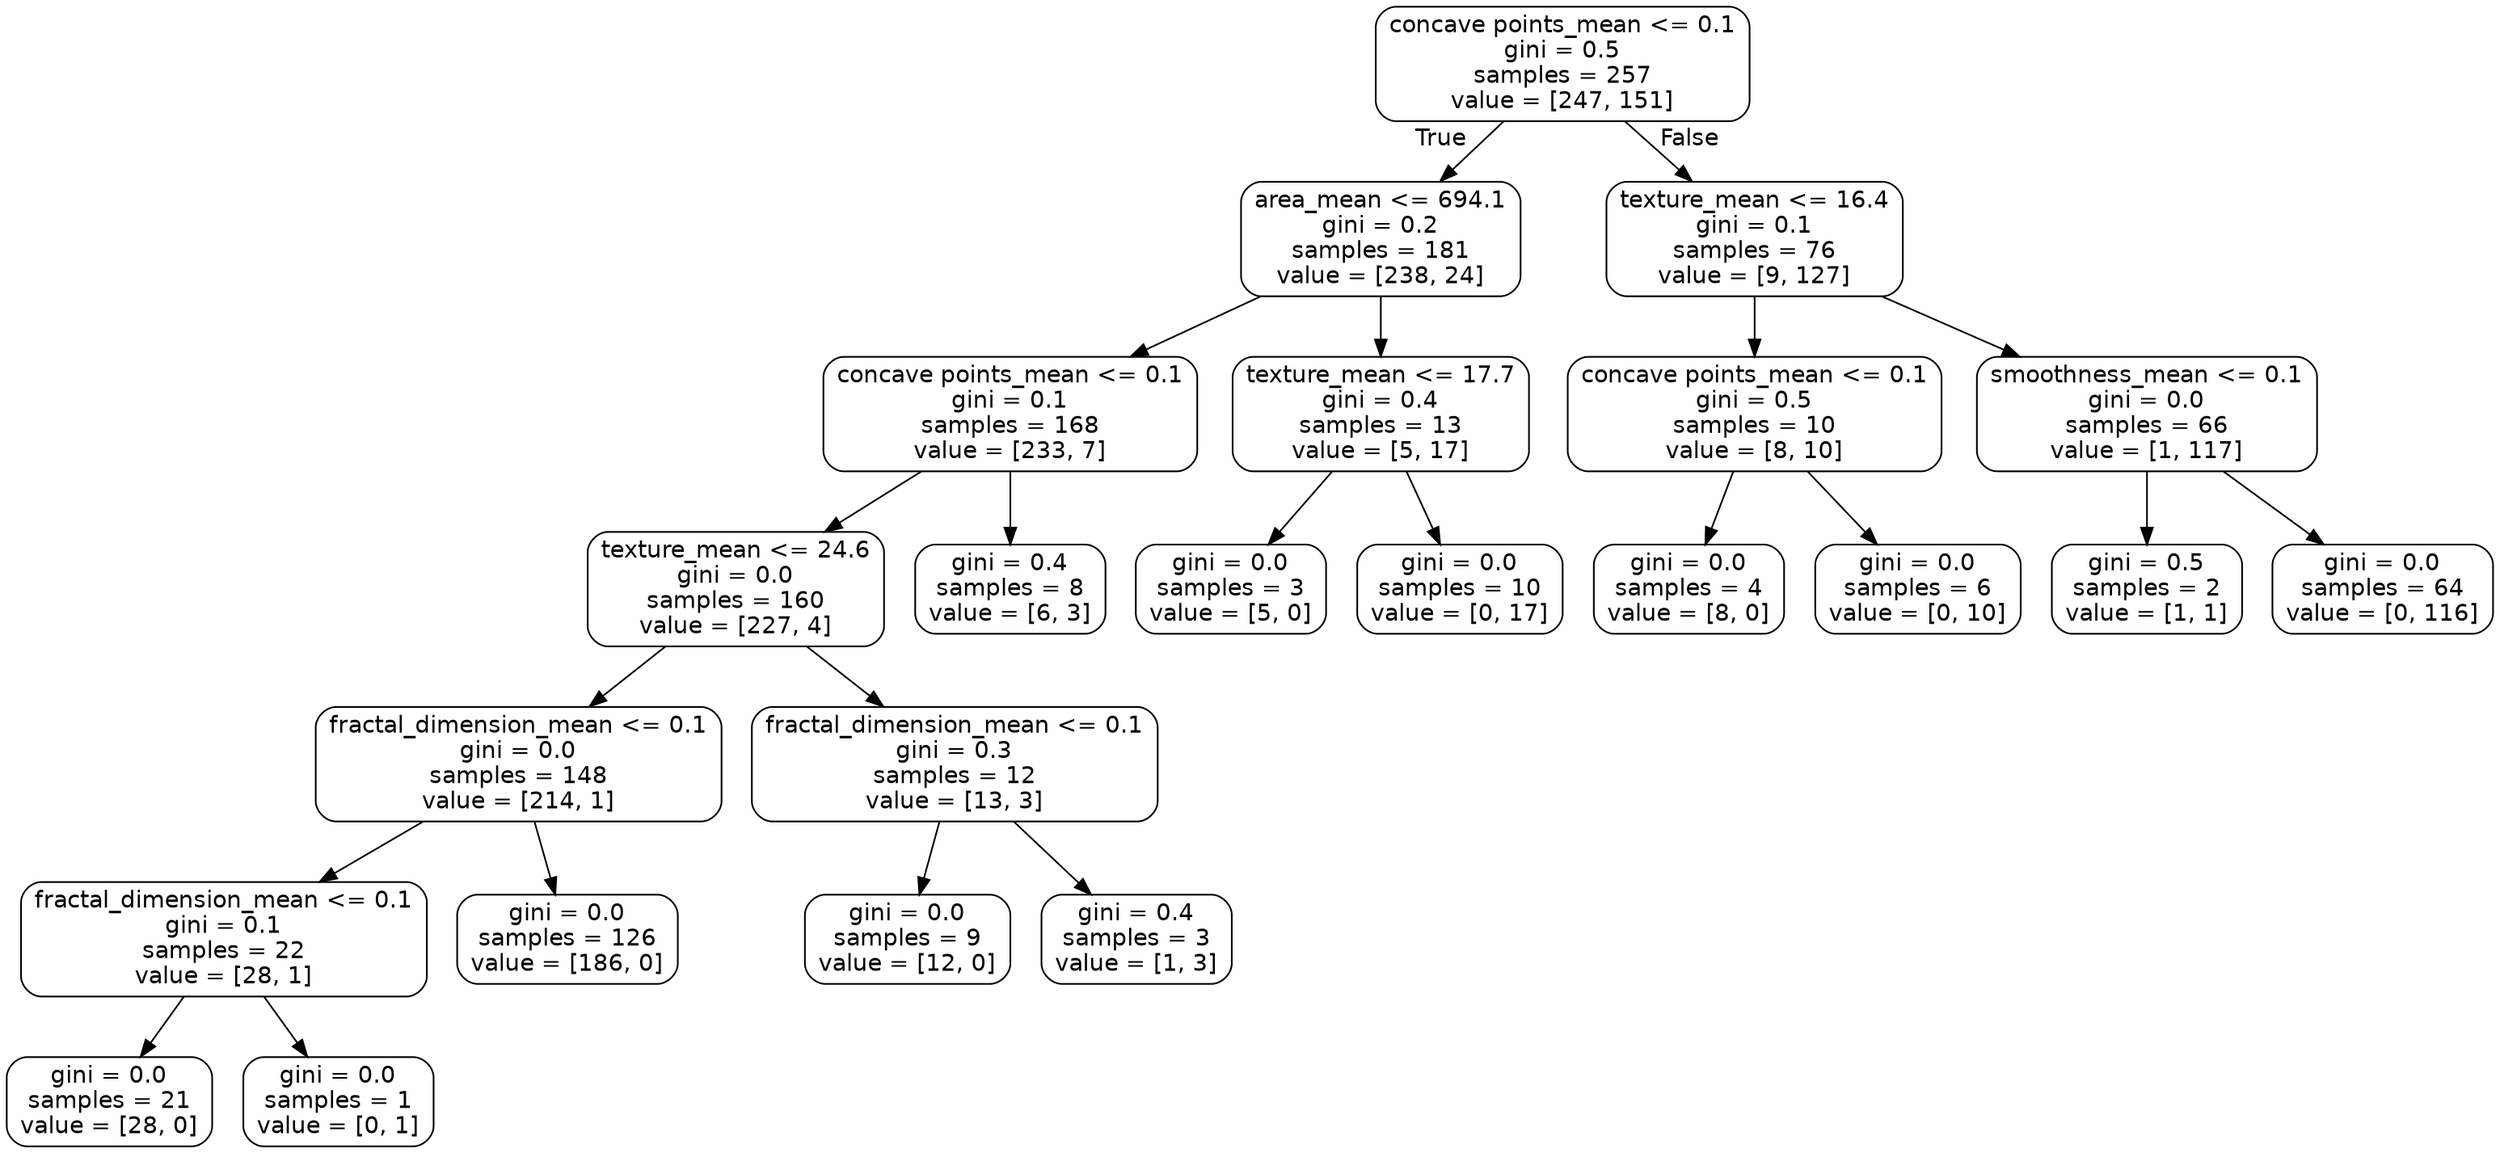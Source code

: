 digraph Tree {
node [shape=box, style="rounded", color="black", fontname=helvetica] ;
edge [fontname=helvetica] ;
0 [label="concave points_mean <= 0.1\ngini = 0.5\nsamples = 257\nvalue = [247, 151]"] ;
1 [label="area_mean <= 694.1\ngini = 0.2\nsamples = 181\nvalue = [238, 24]"] ;
0 -> 1 [labeldistance=2.5, labelangle=45, headlabel="True"] ;
2 [label="concave points_mean <= 0.1\ngini = 0.1\nsamples = 168\nvalue = [233, 7]"] ;
1 -> 2 ;
3 [label="texture_mean <= 24.6\ngini = 0.0\nsamples = 160\nvalue = [227, 4]"] ;
2 -> 3 ;
4 [label="fractal_dimension_mean <= 0.1\ngini = 0.0\nsamples = 148\nvalue = [214, 1]"] ;
3 -> 4 ;
5 [label="fractal_dimension_mean <= 0.1\ngini = 0.1\nsamples = 22\nvalue = [28, 1]"] ;
4 -> 5 ;
6 [label="gini = 0.0\nsamples = 21\nvalue = [28, 0]"] ;
5 -> 6 ;
7 [label="gini = 0.0\nsamples = 1\nvalue = [0, 1]"] ;
5 -> 7 ;
8 [label="gini = 0.0\nsamples = 126\nvalue = [186, 0]"] ;
4 -> 8 ;
9 [label="fractal_dimension_mean <= 0.1\ngini = 0.3\nsamples = 12\nvalue = [13, 3]"] ;
3 -> 9 ;
10 [label="gini = 0.0\nsamples = 9\nvalue = [12, 0]"] ;
9 -> 10 ;
11 [label="gini = 0.4\nsamples = 3\nvalue = [1, 3]"] ;
9 -> 11 ;
12 [label="gini = 0.4\nsamples = 8\nvalue = [6, 3]"] ;
2 -> 12 ;
13 [label="texture_mean <= 17.7\ngini = 0.4\nsamples = 13\nvalue = [5, 17]"] ;
1 -> 13 ;
14 [label="gini = 0.0\nsamples = 3\nvalue = [5, 0]"] ;
13 -> 14 ;
15 [label="gini = 0.0\nsamples = 10\nvalue = [0, 17]"] ;
13 -> 15 ;
16 [label="texture_mean <= 16.4\ngini = 0.1\nsamples = 76\nvalue = [9, 127]"] ;
0 -> 16 [labeldistance=2.5, labelangle=-45, headlabel="False"] ;
17 [label="concave points_mean <= 0.1\ngini = 0.5\nsamples = 10\nvalue = [8, 10]"] ;
16 -> 17 ;
18 [label="gini = 0.0\nsamples = 4\nvalue = [8, 0]"] ;
17 -> 18 ;
19 [label="gini = 0.0\nsamples = 6\nvalue = [0, 10]"] ;
17 -> 19 ;
20 [label="smoothness_mean <= 0.1\ngini = 0.0\nsamples = 66\nvalue = [1, 117]"] ;
16 -> 20 ;
21 [label="gini = 0.5\nsamples = 2\nvalue = [1, 1]"] ;
20 -> 21 ;
22 [label="gini = 0.0\nsamples = 64\nvalue = [0, 116]"] ;
20 -> 22 ;
}